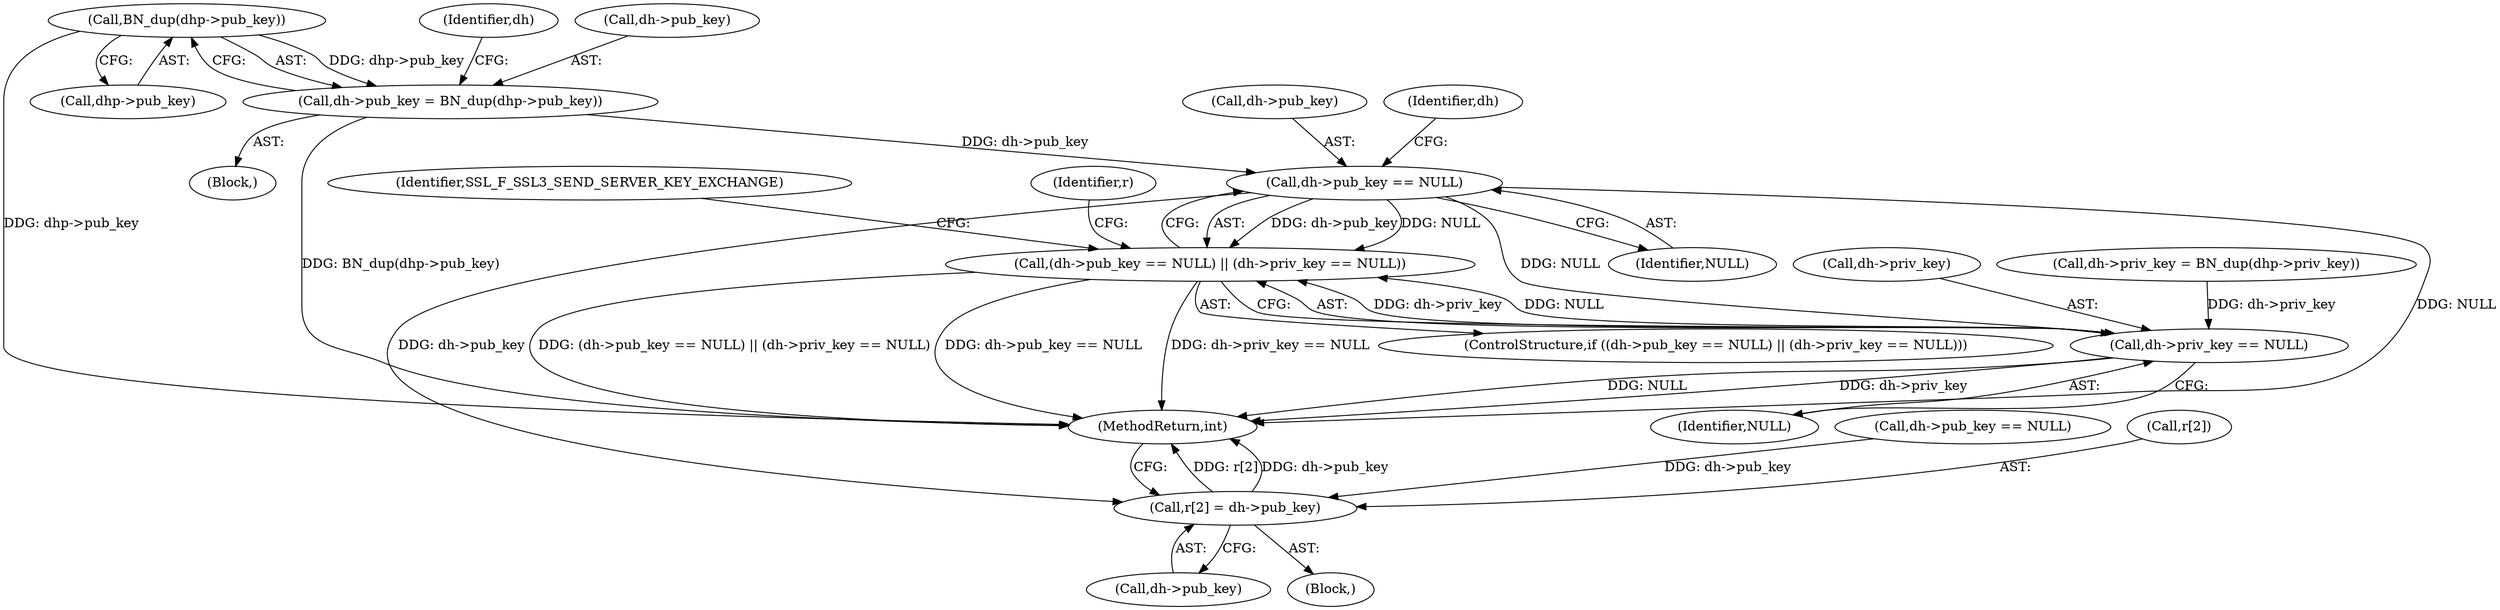 digraph "0_openssl_c5b831f21d0d29d1e517d139d9d101763f60c9a2_1@pointer" {
"1000474" [label="(Call,BN_dup(dhp->pub_key))"];
"1000470" [label="(Call,dh->pub_key = BN_dup(dhp->pub_key))"];
"1000488" [label="(Call,dh->pub_key == NULL)"];
"1000487" [label="(Call,(dh->pub_key == NULL) || (dh->priv_key == NULL))"];
"1000493" [label="(Call,dh->priv_key == NULL)"];
"1000517" [label="(Call,r[2] = dh->pub_key)"];
"1000439" [label="(Call,dh->pub_key == NULL)"];
"1000469" [label="(Block,)"];
"1000489" [label="(Call,dh->pub_key)"];
"1000470" [label="(Call,dh->pub_key = BN_dup(dhp->pub_key))"];
"1000495" [label="(Identifier,dh)"];
"1000486" [label="(ControlStructure,if ((dh->pub_key == NULL) || (dh->priv_key == NULL)))"];
"1000524" [label="(MethodReturn,int)"];
"1000487" [label="(Call,(dh->pub_key == NULL) || (dh->priv_key == NULL))"];
"1000492" [label="(Identifier,NULL)"];
"1000494" [label="(Call,dh->priv_key)"];
"1000497" [label="(Identifier,NULL)"];
"1000480" [label="(Identifier,dh)"];
"1000478" [label="(Call,dh->priv_key = BN_dup(dhp->priv_key))"];
"1000521" [label="(Call,dh->pub_key)"];
"1000474" [label="(Call,BN_dup(dhp->pub_key))"];
"1000517" [label="(Call,r[2] = dh->pub_key)"];
"1000500" [label="(Identifier,SSL_F_SSL3_SEND_SERVER_KEY_EXCHANGE)"];
"1000518" [label="(Call,r[2])"];
"1000471" [label="(Call,dh->pub_key)"];
"1000488" [label="(Call,dh->pub_key == NULL)"];
"1000493" [label="(Call,dh->priv_key == NULL)"];
"1000475" [label="(Call,dhp->pub_key)"];
"1000102" [label="(Block,)"];
"1000505" [label="(Identifier,r)"];
"1000474" -> "1000470"  [label="AST: "];
"1000474" -> "1000475"  [label="CFG: "];
"1000475" -> "1000474"  [label="AST: "];
"1000470" -> "1000474"  [label="CFG: "];
"1000474" -> "1000524"  [label="DDG: dhp->pub_key"];
"1000474" -> "1000470"  [label="DDG: dhp->pub_key"];
"1000470" -> "1000469"  [label="AST: "];
"1000471" -> "1000470"  [label="AST: "];
"1000480" -> "1000470"  [label="CFG: "];
"1000470" -> "1000524"  [label="DDG: BN_dup(dhp->pub_key)"];
"1000470" -> "1000488"  [label="DDG: dh->pub_key"];
"1000488" -> "1000487"  [label="AST: "];
"1000488" -> "1000492"  [label="CFG: "];
"1000489" -> "1000488"  [label="AST: "];
"1000492" -> "1000488"  [label="AST: "];
"1000495" -> "1000488"  [label="CFG: "];
"1000487" -> "1000488"  [label="CFG: "];
"1000488" -> "1000524"  [label="DDG: NULL"];
"1000488" -> "1000487"  [label="DDG: dh->pub_key"];
"1000488" -> "1000487"  [label="DDG: NULL"];
"1000488" -> "1000493"  [label="DDG: NULL"];
"1000488" -> "1000517"  [label="DDG: dh->pub_key"];
"1000487" -> "1000486"  [label="AST: "];
"1000487" -> "1000493"  [label="CFG: "];
"1000493" -> "1000487"  [label="AST: "];
"1000500" -> "1000487"  [label="CFG: "];
"1000505" -> "1000487"  [label="CFG: "];
"1000487" -> "1000524"  [label="DDG: dh->pub_key == NULL"];
"1000487" -> "1000524"  [label="DDG: dh->priv_key == NULL"];
"1000487" -> "1000524"  [label="DDG: (dh->pub_key == NULL) || (dh->priv_key == NULL)"];
"1000493" -> "1000487"  [label="DDG: dh->priv_key"];
"1000493" -> "1000487"  [label="DDG: NULL"];
"1000493" -> "1000497"  [label="CFG: "];
"1000494" -> "1000493"  [label="AST: "];
"1000497" -> "1000493"  [label="AST: "];
"1000493" -> "1000524"  [label="DDG: dh->priv_key"];
"1000493" -> "1000524"  [label="DDG: NULL"];
"1000478" -> "1000493"  [label="DDG: dh->priv_key"];
"1000517" -> "1000102"  [label="AST: "];
"1000517" -> "1000521"  [label="CFG: "];
"1000518" -> "1000517"  [label="AST: "];
"1000521" -> "1000517"  [label="AST: "];
"1000524" -> "1000517"  [label="CFG: "];
"1000517" -> "1000524"  [label="DDG: r[2]"];
"1000517" -> "1000524"  [label="DDG: dh->pub_key"];
"1000439" -> "1000517"  [label="DDG: dh->pub_key"];
}
